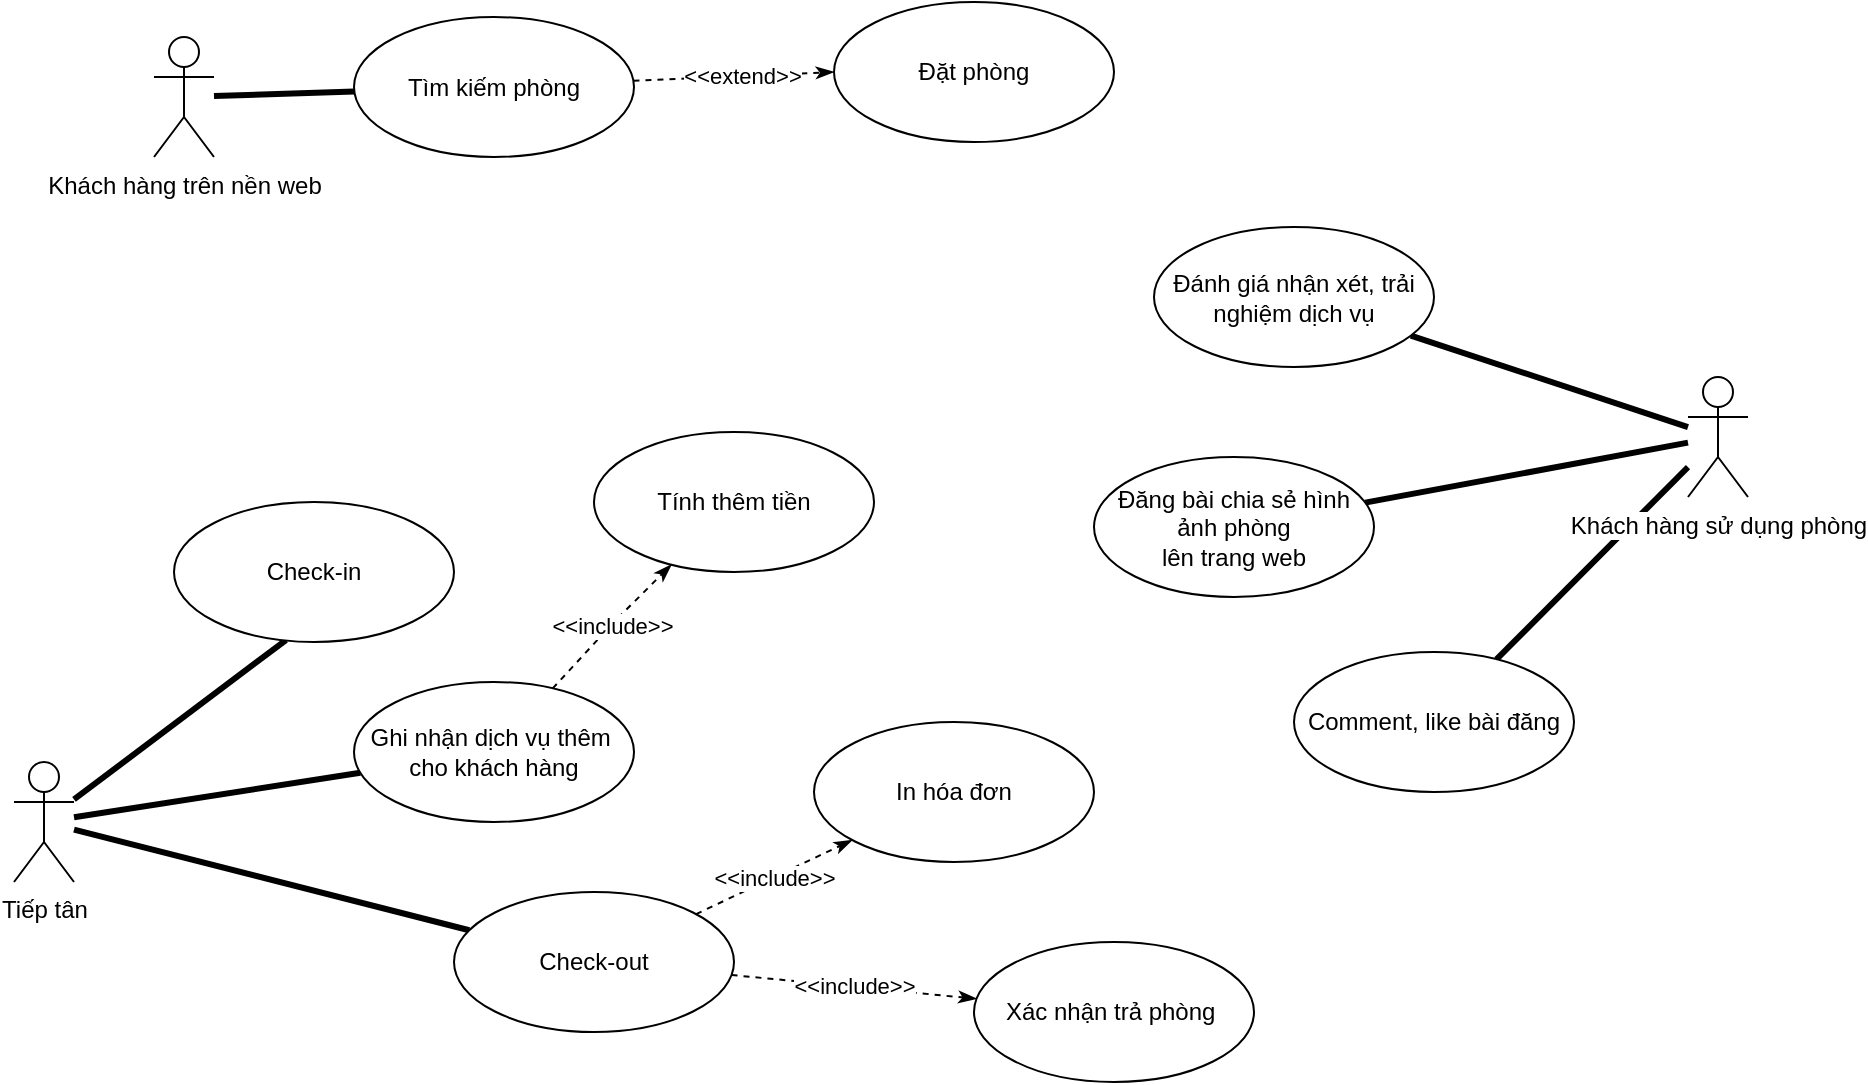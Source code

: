 <mxfile version="11.0.5" type="device"><diagram id="oeQ07-hhoSNfHzsNo0er" name="Page-1"><mxGraphModel dx="1695" dy="403" grid="1" gridSize="10" guides="1" tooltips="1" connect="1" arrows="1" fold="1" page="1" pageScale="1" pageWidth="827" pageHeight="1169" math="0" shadow="0"><root><mxCell id="0"/><mxCell id="1" parent="0"/><mxCell id="ZUFkxZA02uVVm84Q3kuH-14" style="edgeStyle=none;rounded=0;orthogonalLoop=1;jettySize=auto;html=1;entryX=0.4;entryY=0.986;entryDx=0;entryDy=0;entryPerimeter=0;endArrow=none;endFill=0;strokeWidth=3;" parent="1" source="ZUFkxZA02uVVm84Q3kuH-1" target="ZUFkxZA02uVVm84Q3kuH-13" edge="1"><mxGeometry relative="1" as="geometry"/></mxCell><mxCell id="ZUFkxZA02uVVm84Q3kuH-16" style="edgeStyle=none;rounded=0;orthogonalLoop=1;jettySize=auto;html=1;endArrow=none;endFill=0;strokeWidth=3;" parent="1" source="ZUFkxZA02uVVm84Q3kuH-1" target="ZUFkxZA02uVVm84Q3kuH-15" edge="1"><mxGeometry relative="1" as="geometry"/></mxCell><mxCell id="ZUFkxZA02uVVm84Q3kuH-20" style="edgeStyle=none;rounded=0;orthogonalLoop=1;jettySize=auto;html=1;endArrow=none;endFill=0;strokeWidth=3;" parent="1" source="ZUFkxZA02uVVm84Q3kuH-1" target="ZUFkxZA02uVVm84Q3kuH-19" edge="1"><mxGeometry relative="1" as="geometry"/></mxCell><mxCell id="ZUFkxZA02uVVm84Q3kuH-1" value="Tiếp tân" style="shape=umlActor;verticalLabelPosition=bottom;labelBackgroundColor=#ffffff;verticalAlign=top;html=1;" parent="1" vertex="1"><mxGeometry x="-180" y="395" width="30" height="60" as="geometry"/></mxCell><mxCell id="ZUFkxZA02uVVm84Q3kuH-7" style="rounded=0;orthogonalLoop=1;jettySize=auto;html=1;strokeWidth=3;endArrow=none;endFill=0;" parent="1" source="ZUFkxZA02uVVm84Q3kuH-2" target="ZUFkxZA02uVVm84Q3kuH-5" edge="1"><mxGeometry relative="1" as="geometry"/></mxCell><mxCell id="ZUFkxZA02uVVm84Q3kuH-2" value="Khách hàng trên nền web" style="shape=umlActor;verticalLabelPosition=bottom;labelBackgroundColor=#ffffff;verticalAlign=top;html=1;" parent="1" vertex="1"><mxGeometry x="-110" y="32.5" width="30" height="60" as="geometry"/></mxCell><mxCell id="ZUFkxZA02uVVm84Q3kuH-27" style="edgeStyle=none;rounded=0;orthogonalLoop=1;jettySize=auto;html=1;endArrow=none;endFill=0;strokeWidth=3;" parent="1" source="ZUFkxZA02uVVm84Q3kuH-3" target="ZUFkxZA02uVVm84Q3kuH-26" edge="1"><mxGeometry relative="1" as="geometry"/></mxCell><mxCell id="ZUFkxZA02uVVm84Q3kuH-29" style="edgeStyle=none;rounded=0;orthogonalLoop=1;jettySize=auto;html=1;endArrow=none;endFill=0;strokeWidth=3;" parent="1" source="ZUFkxZA02uVVm84Q3kuH-3" target="ZUFkxZA02uVVm84Q3kuH-28" edge="1"><mxGeometry relative="1" as="geometry"/></mxCell><mxCell id="fBOo8wkGx-SeRt2rpa8k-2" style="rounded=0;orthogonalLoop=1;jettySize=auto;html=1;strokeWidth=3;endArrow=none;endFill=0;" edge="1" parent="1" source="ZUFkxZA02uVVm84Q3kuH-3" target="fBOo8wkGx-SeRt2rpa8k-1"><mxGeometry relative="1" as="geometry"/></mxCell><mxCell id="ZUFkxZA02uVVm84Q3kuH-3" value="Khách hàng sử dụng phòng" style="shape=umlActor;verticalLabelPosition=bottom;labelBackgroundColor=#ffffff;verticalAlign=top;html=1;" parent="1" vertex="1"><mxGeometry x="657" y="202.5" width="30" height="60" as="geometry"/></mxCell><mxCell id="ZUFkxZA02uVVm84Q3kuH-12" value="&amp;lt;&amp;lt;extend&amp;gt;&amp;gt;" style="edgeStyle=none;rounded=0;orthogonalLoop=1;jettySize=auto;html=1;entryX=0;entryY=0.5;entryDx=0;entryDy=0;endArrow=classicThin;endFill=1;strokeWidth=1;dashed=1;" parent="1" source="ZUFkxZA02uVVm84Q3kuH-5" target="ZUFkxZA02uVVm84Q3kuH-6" edge="1"><mxGeometry x="0.077" relative="1" as="geometry"><Array as="points"/><mxPoint as="offset"/></mxGeometry></mxCell><mxCell id="ZUFkxZA02uVVm84Q3kuH-5" value="Tìm kiếm phòng" style="ellipse;whiteSpace=wrap;html=1;" parent="1" vertex="1"><mxGeometry x="-10" y="22.5" width="140" height="70" as="geometry"/></mxCell><mxCell id="ZUFkxZA02uVVm84Q3kuH-6" value="Đặt phòng" style="ellipse;whiteSpace=wrap;html=1;" parent="1" vertex="1"><mxGeometry x="230" y="15" width="140" height="70" as="geometry"/></mxCell><mxCell id="ZUFkxZA02uVVm84Q3kuH-13" value="Check-in" style="ellipse;whiteSpace=wrap;html=1;" parent="1" vertex="1"><mxGeometry x="-100" y="265" width="140" height="70" as="geometry"/></mxCell><mxCell id="ZUFkxZA02uVVm84Q3kuH-18" value="&amp;lt;&amp;lt;include&amp;gt;&amp;gt;" style="edgeStyle=none;rounded=0;orthogonalLoop=1;jettySize=auto;html=1;endArrow=classicThin;endFill=1;strokeWidth=1;dashed=1;" parent="1" source="ZUFkxZA02uVVm84Q3kuH-15" target="ZUFkxZA02uVVm84Q3kuH-17" edge="1"><mxGeometry relative="1" as="geometry"><Array as="points"><mxPoint x="120" y="325"/></Array></mxGeometry></mxCell><mxCell id="ZUFkxZA02uVVm84Q3kuH-15" value="Ghi nhận dịch vụ thêm&amp;nbsp;&lt;br&gt;cho khách hàng" style="ellipse;whiteSpace=wrap;html=1;" parent="1" vertex="1"><mxGeometry x="-10" y="355" width="140" height="70" as="geometry"/></mxCell><mxCell id="ZUFkxZA02uVVm84Q3kuH-17" value="Tính thêm tiền" style="ellipse;whiteSpace=wrap;html=1;" parent="1" vertex="1"><mxGeometry x="110" y="230" width="140" height="70" as="geometry"/></mxCell><mxCell id="ZUFkxZA02uVVm84Q3kuH-23" value="&amp;lt;&amp;lt;include&amp;gt;&amp;gt;" style="edgeStyle=none;rounded=0;orthogonalLoop=1;jettySize=auto;html=1;endArrow=classicThin;endFill=1;strokeWidth=1;dashed=1;" parent="1" source="ZUFkxZA02uVVm84Q3kuH-19" target="ZUFkxZA02uVVm84Q3kuH-21" edge="1"><mxGeometry relative="1" as="geometry"/></mxCell><mxCell id="ZUFkxZA02uVVm84Q3kuH-25" value="&amp;lt;&amp;lt;include&amp;gt;&amp;gt;" style="edgeStyle=none;rounded=0;orthogonalLoop=1;jettySize=auto;html=1;dashed=1;endArrow=classicThin;endFill=1;strokeWidth=1;" parent="1" source="ZUFkxZA02uVVm84Q3kuH-19" target="ZUFkxZA02uVVm84Q3kuH-24" edge="1"><mxGeometry relative="1" as="geometry"/></mxCell><mxCell id="ZUFkxZA02uVVm84Q3kuH-19" value="Check-out" style="ellipse;whiteSpace=wrap;html=1;" parent="1" vertex="1"><mxGeometry x="40" y="460" width="140" height="70" as="geometry"/></mxCell><mxCell id="ZUFkxZA02uVVm84Q3kuH-21" value="In hóa đơn" style="ellipse;whiteSpace=wrap;html=1;" parent="1" vertex="1"><mxGeometry x="220" y="375" width="140" height="70" as="geometry"/></mxCell><mxCell id="ZUFkxZA02uVVm84Q3kuH-24" value="Xác nhận trả phòng&amp;nbsp;" style="ellipse;whiteSpace=wrap;html=1;" parent="1" vertex="1"><mxGeometry x="300" y="485" width="140" height="70" as="geometry"/></mxCell><mxCell id="ZUFkxZA02uVVm84Q3kuH-26" value="Đánh giá nhận xét, trải nghiệm dịch vụ" style="ellipse;whiteSpace=wrap;html=1;" parent="1" vertex="1"><mxGeometry x="390" y="127.5" width="140" height="70" as="geometry"/></mxCell><mxCell id="ZUFkxZA02uVVm84Q3kuH-28" value="Đăng bài chia sẻ hình ảnh phòng&lt;br&gt;lên trang web" style="ellipse;whiteSpace=wrap;html=1;" parent="1" vertex="1"><mxGeometry x="360" y="242.5" width="140" height="70" as="geometry"/></mxCell><mxCell id="fBOo8wkGx-SeRt2rpa8k-1" value="Comment, like bài đăng" style="ellipse;whiteSpace=wrap;html=1;" vertex="1" parent="1"><mxGeometry x="460" y="340" width="140" height="70" as="geometry"/></mxCell></root></mxGraphModel></diagram></mxfile>